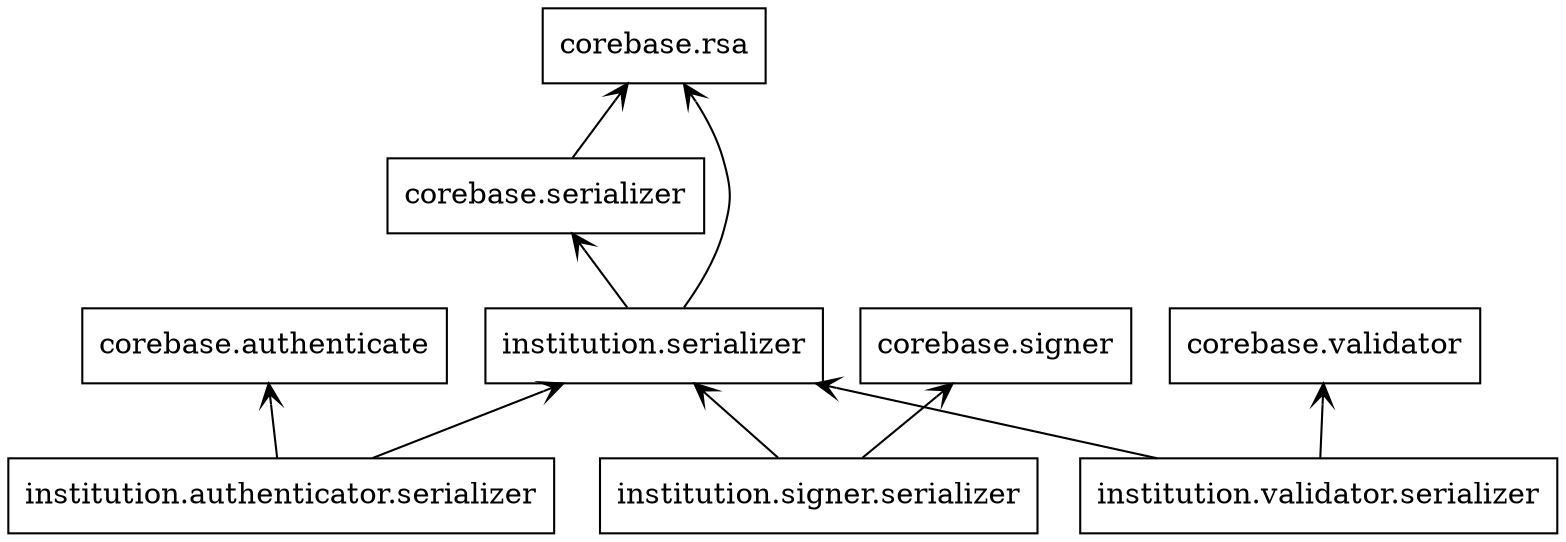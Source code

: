 digraph "packages" {
charset="utf-8"
rankdir=BT
"0" [label="corebase.authenticate", shape="box"];
"1" [label="corebase.rsa", shape="box"];
"2" [label="corebase.serializer", shape="box"];
"3" [label="corebase.signer", shape="box"];
"4" [label="corebase.validator", shape="box"];
"5" [label="institution.authenticator.serializer", shape="box"];
"6" [label="institution.serializer", shape="box"];
"7" [label="institution.signer.serializer", shape="box"];
"8" [label="institution.validator.serializer", shape="box"];
"2" -> "1" [arrowhead="open", arrowtail="none"];
"5" -> "0" [arrowhead="open", arrowtail="none"];
"5" -> "6" [arrowhead="open", arrowtail="none"];
"6" -> "1" [arrowhead="open", arrowtail="none"];
"6" -> "2" [arrowhead="open", arrowtail="none"];
"7" -> "3" [arrowhead="open", arrowtail="none"];
"7" -> "6" [arrowhead="open", arrowtail="none"];
"8" -> "4" [arrowhead="open", arrowtail="none"];
"8" -> "6" [arrowhead="open", arrowtail="none"];
}
